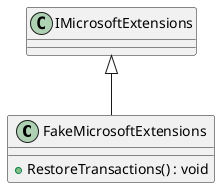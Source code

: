 @startuml
class FakeMicrosoftExtensions {
    + RestoreTransactions() : void
}
IMicrosoftExtensions <|-- FakeMicrosoftExtensions
@enduml
